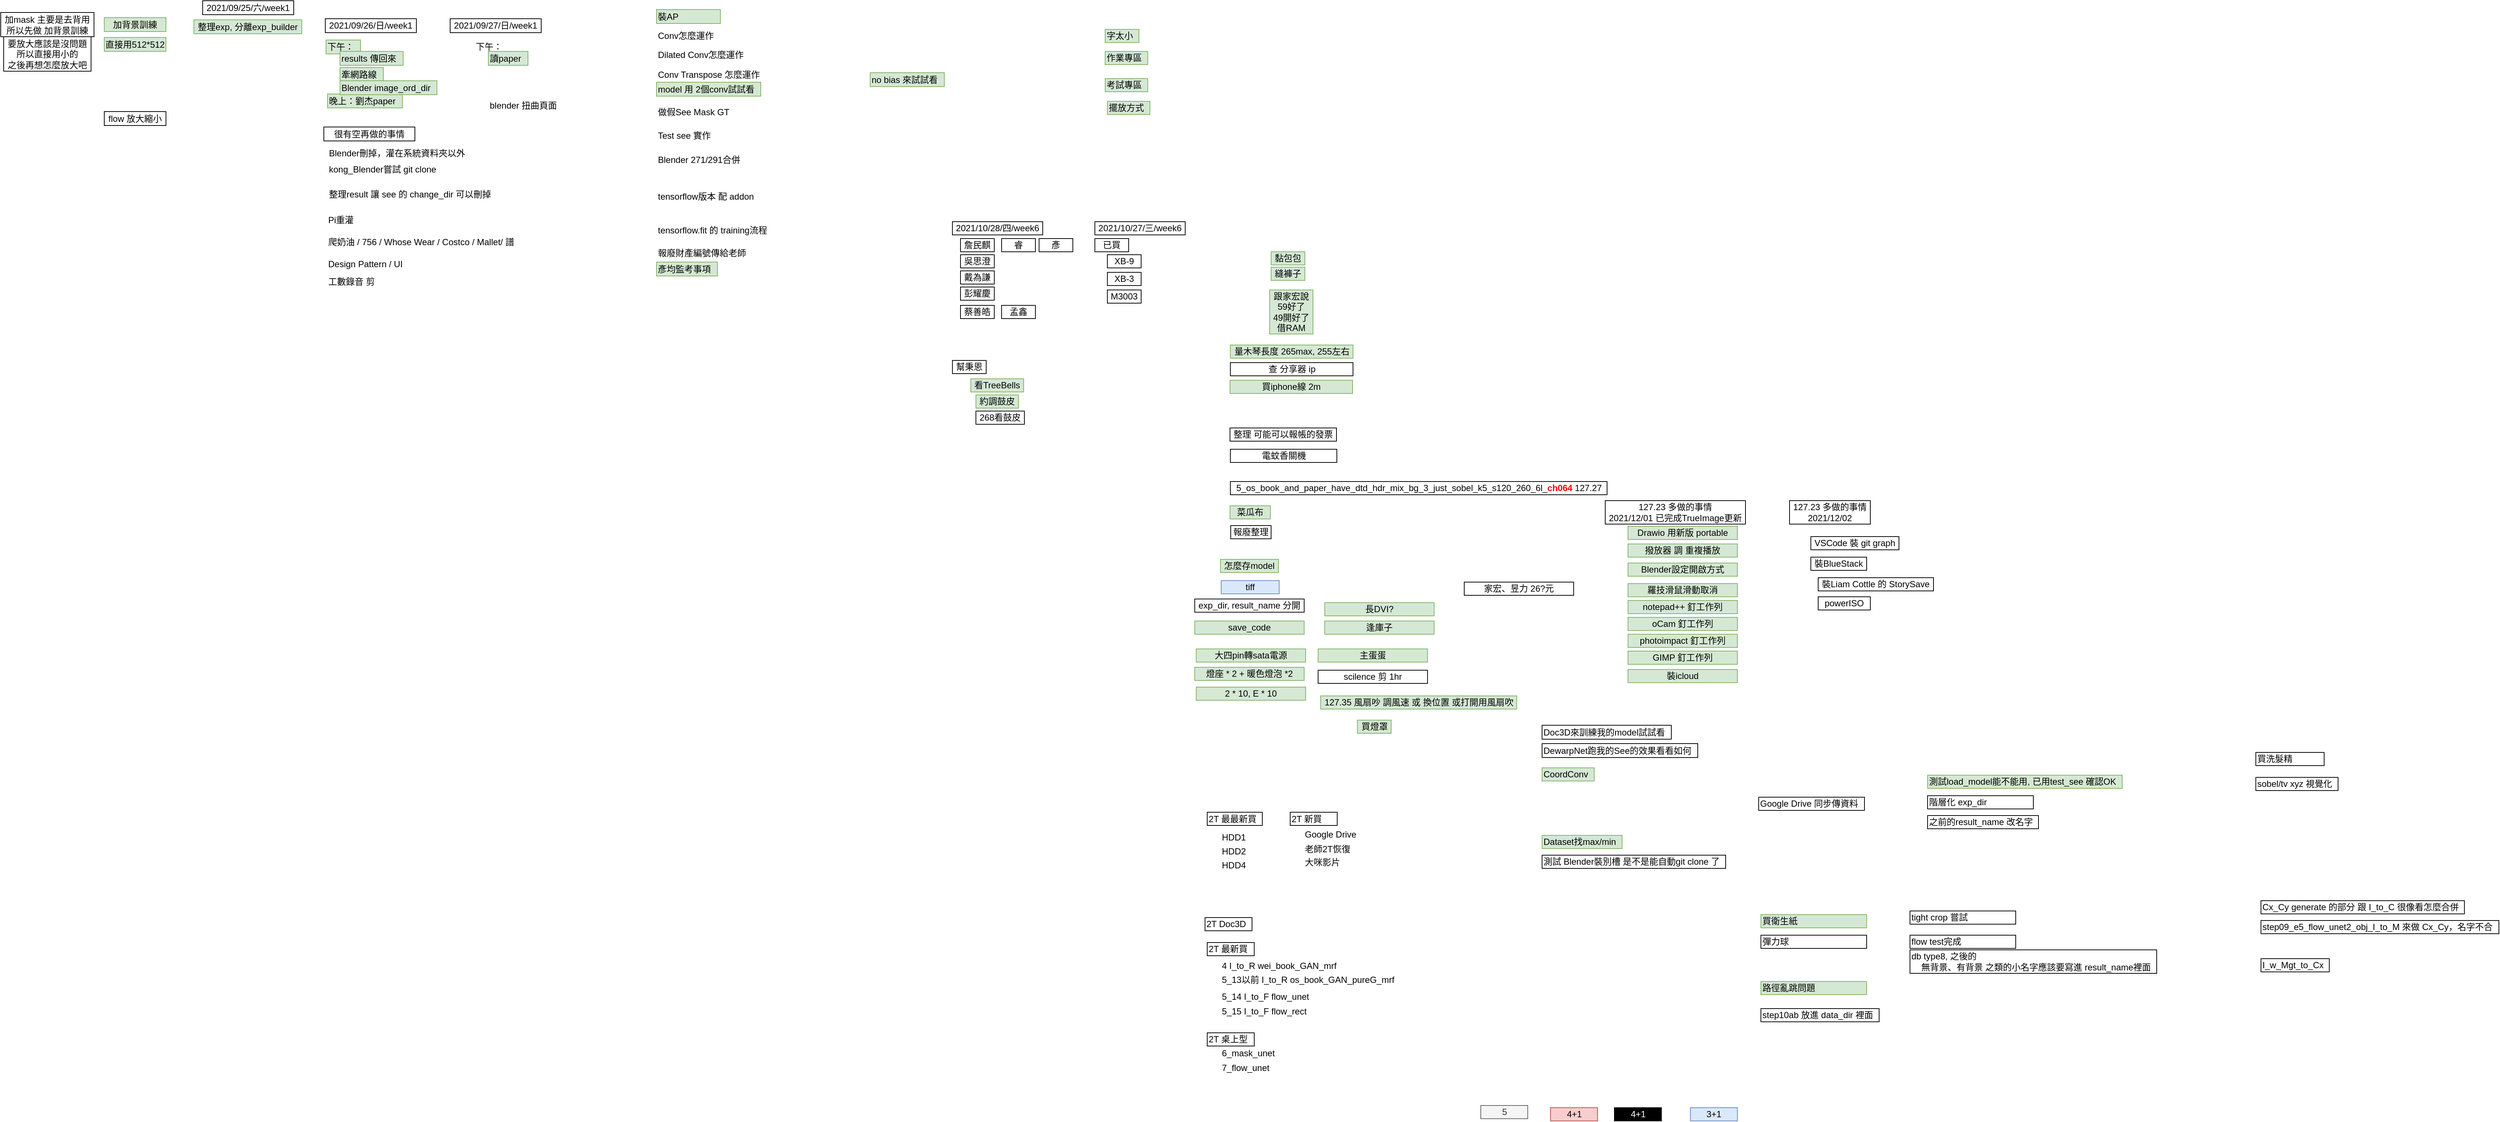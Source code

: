 <mxfile version="15.4.0" type="device"><diagram id="uDpxxkspIteosalT3DO5" name="第1頁"><mxGraphModel dx="1086" dy="806" grid="0" gridSize="1" guides="1" tooltips="1" connect="1" arrows="1" fold="1" page="0" pageScale="1" pageWidth="827" pageHeight="1169" math="0" shadow="0"><root><mxCell id="0"/><mxCell id="1" parent="0"/><mxCell id="Za3MNvNCFRPRlyvjwcOU-1" value="flow 放大縮小" style="rounded=0;whiteSpace=wrap;html=1;" parent="1" vertex="1"><mxGeometry x="340" y="390" width="84" height="19" as="geometry"/></mxCell><mxCell id="Za3MNvNCFRPRlyvjwcOU-2" value="加背景訓練" style="rounded=0;whiteSpace=wrap;html=1;fillColor=#d5e8d4;strokeColor=#82b366;" parent="1" vertex="1"><mxGeometry x="340" y="262" width="84" height="19" as="geometry"/></mxCell><mxCell id="Za3MNvNCFRPRlyvjwcOU-3" value="直接用512*512" style="rounded=0;whiteSpace=wrap;html=1;fillColor=#d5e8d4;strokeColor=#82b366;" parent="1" vertex="1"><mxGeometry x="340" y="289" width="84" height="19" as="geometry"/></mxCell><mxCell id="Za3MNvNCFRPRlyvjwcOU-4" value="加mask 主要是去背用&lt;br&gt;所以先做 加背景訓練" style="rounded=0;whiteSpace=wrap;html=1;" parent="1" vertex="1"><mxGeometry x="199" y="255" width="127" height="33" as="geometry"/></mxCell><mxCell id="Za3MNvNCFRPRlyvjwcOU-5" value="要放大應該是沒問題&lt;br&gt;所以直接用小的&lt;br&gt;之後再想怎麼放大吧" style="rounded=0;whiteSpace=wrap;html=1;" parent="1" vertex="1"><mxGeometry x="203" y="288" width="119" height="47" as="geometry"/></mxCell><mxCell id="7-UM8-9DbwGqeUvCle2g-1" value="整理exp, 分離exp_builder" style="rounded=0;whiteSpace=wrap;html=1;fillColor=#d5e8d4;strokeColor=#82b366;" parent="1" vertex="1"><mxGeometry x="462" y="265" width="147" height="19" as="geometry"/></mxCell><mxCell id="YjZ_832kcg7ZtgB7gZkG-1" value="下午：" style="rounded=0;whiteSpace=wrap;html=1;align=left;strokeColor=#82b366;fillColor=#d5e8d4;" parent="1" vertex="1"><mxGeometry x="642" y="292.5" width="47" height="19" as="geometry"/></mxCell><mxCell id="YjZ_832kcg7ZtgB7gZkG-6" value="晚上：劉杰paper" style="rounded=0;whiteSpace=wrap;html=1;align=left;strokeColor=#82b366;fillColor=#d5e8d4;" parent="1" vertex="1"><mxGeometry x="644" y="366" width="102" height="19" as="geometry"/></mxCell><mxCell id="YjZ_832kcg7ZtgB7gZkG-8" value="2021/09/26/日/week1" style="rounded=0;whiteSpace=wrap;html=1;" parent="1" vertex="1"><mxGeometry x="641" y="263.5" width="124" height="19" as="geometry"/></mxCell><mxCell id="YjZ_832kcg7ZtgB7gZkG-10" value="2021/09/25/六/week1" style="rounded=0;whiteSpace=wrap;html=1;" parent="1" vertex="1"><mxGeometry x="474" y="239" width="124" height="19" as="geometry"/></mxCell><mxCell id="YjZ_832kcg7ZtgB7gZkG-12" value="results 傳回來" style="rounded=0;whiteSpace=wrap;html=1;align=left;strokeColor=#82b366;fillColor=#d5e8d4;" parent="1" vertex="1"><mxGeometry x="661" y="308" width="86" height="19" as="geometry"/></mxCell><mxCell id="YjZ_832kcg7ZtgB7gZkG-13" value="牽網路線" style="rounded=0;whiteSpace=wrap;html=1;align=left;strokeColor=#82b366;fillColor=#d5e8d4;" parent="1" vertex="1"><mxGeometry x="661" y="330" width="59" height="19" as="geometry"/></mxCell><mxCell id="YjZ_832kcg7ZtgB7gZkG-15" value="Blender image_ord_dir&lt;br&gt;" style="rounded=0;whiteSpace=wrap;html=1;align=left;strokeColor=#82b366;fillColor=#d5e8d4;" parent="1" vertex="1"><mxGeometry x="661" y="348" width="132" height="19" as="geometry"/></mxCell><mxCell id="8y5G4Q48BDgz61esXcCY-1" value="很有空再做的事情" style="rounded=0;whiteSpace=wrap;html=1;" parent="1" vertex="1"><mxGeometry x="639" y="411" width="124" height="19" as="geometry"/></mxCell><mxCell id="8y5G4Q48BDgz61esXcCY-2" value="Blender刪掉，灌在系統資料夾以外" style="rounded=0;whiteSpace=wrap;html=1;align=left;strokeColor=none;fillColor=none;" parent="1" vertex="1"><mxGeometry x="644" y="437" width="196" height="19" as="geometry"/></mxCell><mxCell id="8y5G4Q48BDgz61esXcCY-3" value="kong_Blender嘗試 git clone" style="rounded=0;whiteSpace=wrap;html=1;align=left;strokeColor=none;fillColor=none;" parent="1" vertex="1"><mxGeometry x="644" y="459" width="196" height="19" as="geometry"/></mxCell><mxCell id="8y5G4Q48BDgz61esXcCY-5" value="下午：" style="rounded=0;whiteSpace=wrap;html=1;align=left;strokeColor=none;fillColor=none;" parent="1" vertex="1"><mxGeometry x="844" y="292.5" width="47" height="19" as="geometry"/></mxCell><mxCell id="8y5G4Q48BDgz61esXcCY-7" value="2021/09/27/日/week1" style="rounded=0;whiteSpace=wrap;html=1;" parent="1" vertex="1"><mxGeometry x="811" y="263.5" width="124" height="19" as="geometry"/></mxCell><mxCell id="8y5G4Q48BDgz61esXcCY-8" value="讀paper" style="rounded=0;whiteSpace=wrap;html=1;align=left;strokeColor=#82b366;fillColor=#d5e8d4;" parent="1" vertex="1"><mxGeometry x="863" y="308" width="54" height="19" as="geometry"/></mxCell><mxCell id="hG3QWL95dXc5_kRR5VCE-1" value="整理result 讓 see 的 change_dir 可以刪掉" style="rounded=0;whiteSpace=wrap;html=1;align=left;strokeColor=none;fillColor=none;" parent="1" vertex="1"><mxGeometry x="644" y="493" width="232" height="19" as="geometry"/></mxCell><mxCell id="hG3QWL95dXc5_kRR5VCE-2" value="blender 扭曲頁面" style="rounded=0;whiteSpace=wrap;html=1;align=left;strokeColor=none;fillColor=none;" parent="1" vertex="1"><mxGeometry x="863" y="372" width="102" height="19" as="geometry"/></mxCell><mxCell id="-szhbY_fVIkYuJmN7N0B-1" value="model 用 2個conv試試看" style="rounded=0;whiteSpace=wrap;html=1;align=left;strokeColor=#82b366;fillColor=#d5e8d4;" parent="1" vertex="1"><mxGeometry x="1092" y="350" width="142" height="19" as="geometry"/></mxCell><mxCell id="-szhbY_fVIkYuJmN7N0B-2" value="Pi重灌" style="rounded=0;whiteSpace=wrap;html=1;align=left;strokeColor=none;fillColor=none;" parent="1" vertex="1"><mxGeometry x="643" y="528" width="46" height="19" as="geometry"/></mxCell><mxCell id="-szhbY_fVIkYuJmN7N0B-3" value="爬奶油 / 756 / Whose Wear / Costco / Mallet/ 譜" style="rounded=0;whiteSpace=wrap;html=1;align=left;strokeColor=none;fillColor=none;" parent="1" vertex="1"><mxGeometry x="643" y="558" width="264" height="19" as="geometry"/></mxCell><mxCell id="-szhbY_fVIkYuJmN7N0B-4" value="Design Pattern / UI&amp;nbsp;" style="rounded=0;whiteSpace=wrap;html=1;align=left;strokeColor=none;fillColor=none;" parent="1" vertex="1"><mxGeometry x="643" y="588" width="264" height="19" as="geometry"/></mxCell><mxCell id="-szhbY_fVIkYuJmN7N0B-5" value="工數錄音 剪" style="rounded=0;whiteSpace=wrap;html=1;align=left;strokeColor=none;fillColor=none;" parent="1" vertex="1"><mxGeometry x="643" y="612" width="264" height="19" as="geometry"/></mxCell><mxCell id="-szhbY_fVIkYuJmN7N0B-6" value="Conv怎麼運作" style="rounded=0;whiteSpace=wrap;html=1;align=left;strokeColor=none;fillColor=none;" parent="1" vertex="1"><mxGeometry x="1092" y="277" width="87" height="19" as="geometry"/></mxCell><mxCell id="-szhbY_fVIkYuJmN7N0B-7" value="Dilated Conv怎麼運作" style="rounded=0;whiteSpace=wrap;html=1;align=left;strokeColor=none;fillColor=none;" parent="1" vertex="1"><mxGeometry x="1092" y="303" width="128" height="19" as="geometry"/></mxCell><mxCell id="-szhbY_fVIkYuJmN7N0B-9" value="Conv Transpose 怎麼運作" style="rounded=0;whiteSpace=wrap;html=1;align=left;strokeColor=none;fillColor=none;" parent="1" vertex="1"><mxGeometry x="1092" y="330" width="150" height="19" as="geometry"/></mxCell><mxCell id="-szhbY_fVIkYuJmN7N0B-11" value="做假See Mask GT" style="rounded=0;whiteSpace=wrap;html=1;align=left;strokeColor=none;fillColor=none;" parent="1" vertex="1"><mxGeometry x="1092" y="381" width="108" height="19" as="geometry"/></mxCell><mxCell id="-szhbY_fVIkYuJmN7N0B-12" value="Test see 實作" style="rounded=0;whiteSpace=wrap;html=1;align=left;strokeColor=none;fillColor=none;" parent="1" vertex="1"><mxGeometry x="1092" y="413" width="83" height="19" as="geometry"/></mxCell><mxCell id="-szhbY_fVIkYuJmN7N0B-13" value="Blender 271/291合併" style="rounded=0;whiteSpace=wrap;html=1;align=left;strokeColor=none;fillColor=none;" parent="1" vertex="1"><mxGeometry x="1092" y="446" width="123" height="19" as="geometry"/></mxCell><mxCell id="-szhbY_fVIkYuJmN7N0B-14" value="tensorflow版本 配 addon" style="rounded=0;whiteSpace=wrap;html=1;align=left;strokeColor=none;fillColor=none;" parent="1" vertex="1"><mxGeometry x="1092" y="496" width="142" height="19" as="geometry"/></mxCell><mxCell id="-szhbY_fVIkYuJmN7N0B-16" value="tensorflow.fit 的 training流程" style="rounded=0;whiteSpace=wrap;html=1;align=left;strokeColor=none;fillColor=none;" parent="1" vertex="1"><mxGeometry x="1092" y="542" width="160" height="19" as="geometry"/></mxCell><mxCell id="-szhbY_fVIkYuJmN7N0B-18" value="報廢財產編號傳給老師" style="rounded=0;whiteSpace=wrap;html=1;align=left;strokeColor=none;fillColor=none;" parent="1" vertex="1"><mxGeometry x="1092" y="573" width="131" height="19" as="geometry"/></mxCell><mxCell id="-szhbY_fVIkYuJmN7N0B-19" value="彥均監考事項" style="rounded=0;whiteSpace=wrap;html=1;align=left;strokeColor=#82b366;fillColor=#d5e8d4;strokeWidth=1;" parent="1" vertex="1"><mxGeometry x="1092" y="595" width="83" height="19" as="geometry"/></mxCell><mxCell id="-szhbY_fVIkYuJmN7N0B-21" value="DewarpNet跑我的See的效果看看如何" style="rounded=0;whiteSpace=wrap;html=1;align=left;" parent="1" vertex="1"><mxGeometry x="2298" y="1251" width="212" height="19" as="geometry"/></mxCell><mxCell id="-szhbY_fVIkYuJmN7N0B-22" value="Doc3D來訓練我的model試試看" style="rounded=0;whiteSpace=wrap;html=1;align=left;" parent="1" vertex="1"><mxGeometry x="2298" y="1226" width="176" height="19" as="geometry"/></mxCell><mxCell id="-szhbY_fVIkYuJmN7N0B-23" value="no bias 來試試看" style="rounded=0;whiteSpace=wrap;html=1;align=left;strokeColor=#82b366;fillColor=#d5e8d4;" parent="1" vertex="1"><mxGeometry x="1383" y="337" width="101" height="19" as="geometry"/></mxCell><mxCell id="-szhbY_fVIkYuJmN7N0B-24" value="裝AP" style="rounded=0;whiteSpace=wrap;html=1;align=left;strokeColor=#82b366;fillColor=#d5e8d4;" parent="1" vertex="1"><mxGeometry x="1092" y="251" width="87" height="19" as="geometry"/></mxCell><mxCell id="-szhbY_fVIkYuJmN7N0B-25" value="字太小" style="rounded=0;whiteSpace=wrap;html=1;align=left;strokeColor=#82b366;fillColor=#d5e8d4;" parent="1" vertex="1"><mxGeometry x="1703" y="278" width="46" height="18" as="geometry"/></mxCell><mxCell id="-szhbY_fVIkYuJmN7N0B-26" value="作業專區&lt;br&gt;" style="rounded=0;whiteSpace=wrap;html=1;align=left;strokeColor=#82b366;fillColor=#d5e8d4;" parent="1" vertex="1"><mxGeometry x="1703" y="308" width="58" height="18" as="geometry"/></mxCell><mxCell id="-szhbY_fVIkYuJmN7N0B-27" value="考試專區" style="rounded=0;whiteSpace=wrap;html=1;align=left;strokeColor=#82b366;fillColor=#d5e8d4;" parent="1" vertex="1"><mxGeometry x="1703" y="345" width="58" height="18" as="geometry"/></mxCell><mxCell id="-szhbY_fVIkYuJmN7N0B-28" value="擺放方式" style="rounded=0;whiteSpace=wrap;html=1;align=left;strokeColor=#82b366;fillColor=#d5e8d4;" parent="1" vertex="1"><mxGeometry x="1706" y="376" width="58" height="18" as="geometry"/></mxCell><mxCell id="I0VZ1-hL09WGgIWcwjWX-1" value="吳思澄" style="rounded=0;whiteSpace=wrap;html=1;" parent="1" vertex="1"><mxGeometry x="1506" y="585" width="46" height="18" as="geometry"/></mxCell><mxCell id="I0VZ1-hL09WGgIWcwjWX-2" value="詹民麒" style="rounded=0;whiteSpace=wrap;html=1;" parent="1" vertex="1"><mxGeometry x="1506" y="563" width="46" height="18" as="geometry"/></mxCell><mxCell id="I0VZ1-hL09WGgIWcwjWX-3" value="戴為謙" style="rounded=0;whiteSpace=wrap;html=1;" parent="1" vertex="1"><mxGeometry x="1506" y="607" width="46" height="18" as="geometry"/></mxCell><mxCell id="I0VZ1-hL09WGgIWcwjWX-4" value="彭耀慶" style="rounded=0;whiteSpace=wrap;html=1;" parent="1" vertex="1"><mxGeometry x="1506" y="629" width="46" height="18" as="geometry"/></mxCell><mxCell id="I0VZ1-hL09WGgIWcwjWX-5" value="2021/10/28/四/week6" style="rounded=0;whiteSpace=wrap;html=1;" parent="1" vertex="1"><mxGeometry x="1495" y="540" width="123" height="18" as="geometry"/></mxCell><mxCell id="I0VZ1-hL09WGgIWcwjWX-6" value="2021/10/27/三/week6" style="rounded=0;whiteSpace=wrap;html=1;" parent="1" vertex="1"><mxGeometry x="1689" y="540" width="123" height="18" as="geometry"/></mxCell><mxCell id="I0VZ1-hL09WGgIWcwjWX-7" value="XB-9" style="rounded=0;whiteSpace=wrap;html=1;" parent="1" vertex="1"><mxGeometry x="1706" y="585" width="46" height="18" as="geometry"/></mxCell><mxCell id="I0VZ1-hL09WGgIWcwjWX-8" value="XB-3" style="rounded=0;whiteSpace=wrap;html=1;" parent="1" vertex="1"><mxGeometry x="1706" y="609" width="46" height="18" as="geometry"/></mxCell><mxCell id="I0VZ1-hL09WGgIWcwjWX-9" value="M3003" style="rounded=0;whiteSpace=wrap;html=1;" parent="1" vertex="1"><mxGeometry x="1706" y="633" width="46" height="18" as="geometry"/></mxCell><mxCell id="I0VZ1-hL09WGgIWcwjWX-10" value="已買" style="rounded=0;whiteSpace=wrap;html=1;" parent="1" vertex="1"><mxGeometry x="1689" y="563" width="46" height="18" as="geometry"/></mxCell><mxCell id="I0VZ1-hL09WGgIWcwjWX-11" value="看TreeBells" style="rounded=0;whiteSpace=wrap;html=1;fillColor=#d5e8d4;strokeColor=#82b366;" parent="1" vertex="1"><mxGeometry x="1520" y="754" width="72" height="18" as="geometry"/></mxCell><mxCell id="I0VZ1-hL09WGgIWcwjWX-12" value="約調鼓皮" style="rounded=0;whiteSpace=wrap;html=1;fillColor=#d5e8d4;strokeColor=#82b366;" parent="1" vertex="1"><mxGeometry x="1527" y="776" width="58" height="18" as="geometry"/></mxCell><mxCell id="I0VZ1-hL09WGgIWcwjWX-13" value="幫秉恩" style="rounded=0;whiteSpace=wrap;html=1;" parent="1" vertex="1"><mxGeometry x="1495" y="729" width="46" height="18" as="geometry"/></mxCell><mxCell id="fPGKfaNQE9V1lWTOlZ2O-1" value="黏包包" style="rounded=0;whiteSpace=wrap;html=1;fillColor=#d5e8d4;strokeColor=#82b366;" parent="1" vertex="1"><mxGeometry x="1929" y="581" width="46" height="18" as="geometry"/></mxCell><mxCell id="fPGKfaNQE9V1lWTOlZ2O-2" value="縫褲子" style="rounded=0;whiteSpace=wrap;html=1;fillColor=#d5e8d4;strokeColor=#82b366;" parent="1" vertex="1"><mxGeometry x="1929" y="602" width="46" height="18" as="geometry"/></mxCell><mxCell id="fPGKfaNQE9V1lWTOlZ2O-3" value="跟家宏說&lt;br&gt;59好了&lt;br&gt;49開好了&lt;br&gt;借RAM" style="rounded=0;whiteSpace=wrap;html=1;fillColor=#d5e8d4;strokeColor=#82b366;" parent="1" vertex="1"><mxGeometry x="1927" y="633" width="59" height="60" as="geometry"/></mxCell><mxCell id="fPGKfaNQE9V1lWTOlZ2O-4" value="量木琴長度 265max, 255左右" style="rounded=0;whiteSpace=wrap;html=1;fillColor=#d5e8d4;strokeColor=#82b366;" parent="1" vertex="1"><mxGeometry x="1873.5" y="708" width="167" height="18" as="geometry"/></mxCell><mxCell id="fPGKfaNQE9V1lWTOlZ2O-5" value="查 分享器 ip" style="rounded=0;whiteSpace=wrap;html=1;" parent="1" vertex="1"><mxGeometry x="1873.5" y="732" width="167" height="18" as="geometry"/></mxCell><mxCell id="fPGKfaNQE9V1lWTOlZ2O-6" value="買iphone線 2m" style="rounded=0;whiteSpace=wrap;html=1;fillColor=#d5e8d4;strokeColor=#82b366;" parent="1" vertex="1"><mxGeometry x="1873" y="756" width="167" height="18" as="geometry"/></mxCell><mxCell id="QEmrz3CY0vpgoNMgtdOE-1" value="5_os_book_and_paper_have_dtd_hdr_mix_bg_3_just_sobel_k5_s120_260_6l_&lt;b&gt;&lt;font color=&quot;#ff0000&quot;&gt;ch064&lt;/font&gt;&lt;/b&gt; 127.27" style="rounded=0;whiteSpace=wrap;html=1;" parent="1" vertex="1"><mxGeometry x="1873.5" y="894" width="513" height="18" as="geometry"/></mxCell><mxCell id="QEmrz3CY0vpgoNMgtdOE-2" value="整理 可能可以報帳的發票" style="rounded=0;whiteSpace=wrap;html=1;" parent="1" vertex="1"><mxGeometry x="1873" y="821" width="145" height="18" as="geometry"/></mxCell><mxCell id="QEmrz3CY0vpgoNMgtdOE-3" value="電蚊香關機" style="rounded=0;whiteSpace=wrap;html=1;" parent="1" vertex="1"><mxGeometry x="1873.5" y="850" width="145" height="18" as="geometry"/></mxCell><mxCell id="Bo6K6HLFb34cklaW_hLP-1" value="蔡善皓" style="rounded=0;whiteSpace=wrap;html=1;" parent="1" vertex="1"><mxGeometry x="1506" y="654" width="46" height="18" as="geometry"/></mxCell><mxCell id="_4C3WFZaETXj_j84obfW-1" value="睿" style="rounded=0;whiteSpace=wrap;html=1;" parent="1" vertex="1"><mxGeometry x="1562" y="563" width="46" height="18" as="geometry"/></mxCell><mxCell id="_4C3WFZaETXj_j84obfW-2" value="孟鑫" style="rounded=0;whiteSpace=wrap;html=1;" parent="1" vertex="1"><mxGeometry x="1562" y="654" width="46" height="18" as="geometry"/></mxCell><mxCell id="XqHQxLnustpTSt6_s6o5-1" value="彥" style="rounded=0;whiteSpace=wrap;html=1;" parent="1" vertex="1"><mxGeometry x="1613" y="563" width="46" height="18" as="geometry"/></mxCell><mxCell id="dCTGMyUfsefNcdr5QJaF-1" value="菜瓜布" style="rounded=0;whiteSpace=wrap;html=1;fillColor=#d5e8d4;strokeColor=#82b366;" parent="1" vertex="1"><mxGeometry x="1873" y="927" width="55" height="18" as="geometry"/></mxCell><mxCell id="dCTGMyUfsefNcdr5QJaF-2" value="報廢整理" style="rounded=0;whiteSpace=wrap;html=1;" parent="1" vertex="1"><mxGeometry x="1874" y="954" width="55" height="18" as="geometry"/></mxCell><mxCell id="vY2FCdi__bd9QW5V62NL-1" value="怎麼存model" style="rounded=0;whiteSpace=wrap;html=1;fillColor=#d5e8d4;strokeColor=#82b366;" parent="1" vertex="1"><mxGeometry x="1860" y="1000" width="79" height="18" as="geometry"/></mxCell><mxCell id="dOgCvy92DnJN87wMGasZ-1" value="tiff" style="rounded=0;whiteSpace=wrap;html=1;fillColor=#dae8fc;strokeColor=#6c8ebf;" parent="1" vertex="1"><mxGeometry x="1861" y="1029" width="79" height="18" as="geometry"/></mxCell><mxCell id="dOgCvy92DnJN87wMGasZ-3" value="exp_dir, result_name 分開" style="rounded=0;whiteSpace=wrap;html=1;" parent="1" vertex="1"><mxGeometry x="1825" y="1054" width="149" height="18" as="geometry"/></mxCell><mxCell id="iKpveveqbpTPSAL2ZMRT-1" value="save_code" style="rounded=0;whiteSpace=wrap;html=1;fillColor=#d5e8d4;strokeColor=#82b366;" parent="1" vertex="1"><mxGeometry x="1825" y="1084" width="149" height="18" as="geometry"/></mxCell><mxCell id="LdQAi6jqKxuk1QBLoYY1-1" value="逢庫子" style="rounded=0;whiteSpace=wrap;html=1;fillColor=#d5e8d4;strokeColor=#82b366;" parent="1" vertex="1"><mxGeometry x="2002" y="1084" width="149" height="18" as="geometry"/></mxCell><mxCell id="xPXvLTB6MifNpNU-22o_-1" value="長DVI?" style="rounded=0;whiteSpace=wrap;html=1;fillColor=#d5e8d4;strokeColor=#82b366;" parent="1" vertex="1"><mxGeometry x="2002" y="1059" width="149" height="18" as="geometry"/></mxCell><mxCell id="TrfbtWyXk30ZJxiYt_8p-2" value="大四pin轉sata電源" style="rounded=0;whiteSpace=wrap;html=1;fillColor=#d5e8d4;strokeColor=#82b366;" parent="1" vertex="1"><mxGeometry x="1827" y="1122" width="149" height="18" as="geometry"/></mxCell><mxCell id="q8HTu3Boev2juC1MxxVq-1" value="燈座 * 2 + 暖色燈泡 *2" style="rounded=0;whiteSpace=wrap;html=1;fillColor=#d5e8d4;strokeColor=#82b366;" parent="1" vertex="1"><mxGeometry x="1825" y="1147" width="149" height="18" as="geometry"/></mxCell><mxCell id="q8HTu3Boev2juC1MxxVq-2" value="2 * 10, E * 10" style="rounded=0;whiteSpace=wrap;html=1;fillColor=#d5e8d4;strokeColor=#82b366;" parent="1" vertex="1"><mxGeometry x="1827" y="1174" width="149" height="18" as="geometry"/></mxCell><mxCell id="tsexRQnn-749T9InPbCh-2" value="主蛋蛋" style="rounded=0;whiteSpace=wrap;html=1;fillColor=#d5e8d4;strokeColor=#82b366;" parent="1" vertex="1"><mxGeometry x="1993" y="1122" width="149" height="18" as="geometry"/></mxCell><mxCell id="tsexRQnn-749T9InPbCh-4" value="scilence 剪 1hr" style="rounded=0;whiteSpace=wrap;html=1;" parent="1" vertex="1"><mxGeometry x="1993" y="1151" width="149" height="18" as="geometry"/></mxCell><mxCell id="tsexRQnn-749T9InPbCh-5" value="家宏、昱力 26?元" style="rounded=0;whiteSpace=wrap;html=1;" parent="1" vertex="1"><mxGeometry x="2192" y="1031" width="149" height="18" as="geometry"/></mxCell><mxCell id="tsexRQnn-749T9InPbCh-6" value="127.23 多做的事情 &lt;br&gt;2021/12/01 已完成TrueImage更新" style="rounded=0;whiteSpace=wrap;html=1;" parent="1" vertex="1"><mxGeometry x="2384" y="920" width="191" height="32" as="geometry"/></mxCell><mxCell id="tsexRQnn-749T9InPbCh-7" value="Drawio 用新版 portable" style="rounded=0;whiteSpace=wrap;html=1;fillColor=#d5e8d4;strokeColor=#82b366;" parent="1" vertex="1"><mxGeometry x="2415" y="955" width="149" height="18" as="geometry"/></mxCell><mxCell id="ZOMazHKIba1eb9m_Hxli-1" value="127.35 風扇吵 調風速 或 換位置 或打開用風扇吹" style="rounded=0;whiteSpace=wrap;html=1;fillColor=#d5e8d4;strokeColor=#82b366;" parent="1" vertex="1"><mxGeometry x="1996.5" y="1186" width="267" height="18" as="geometry"/></mxCell><mxCell id="ZOMazHKIba1eb9m_Hxli-2" value="買燈罩" style="rounded=0;whiteSpace=wrap;html=1;fillColor=#d5e8d4;strokeColor=#82b366;" parent="1" vertex="1"><mxGeometry x="2046.5" y="1219" width="46" height="18" as="geometry"/></mxCell><mxCell id="ZOMazHKIba1eb9m_Hxli-3" value="撥放器 調 重複播放" style="rounded=0;whiteSpace=wrap;html=1;fillColor=#d5e8d4;strokeColor=#82b366;" parent="1" vertex="1"><mxGeometry x="2415" y="979" width="149" height="18" as="geometry"/></mxCell><mxCell id="ZOMazHKIba1eb9m_Hxli-4" value="2T Doc3D" style="rounded=0;whiteSpace=wrap;html=1;align=left;" parent="1" vertex="1"><mxGeometry x="1839" y="1488" width="64" height="18" as="geometry"/></mxCell><mxCell id="ZOMazHKIba1eb9m_Hxli-5" value="2T 新買" style="rounded=0;whiteSpace=wrap;html=1;align=left;" parent="1" vertex="1"><mxGeometry x="1955" y="1344.5" width="64" height="18" as="geometry"/></mxCell><mxCell id="ZOMazHKIba1eb9m_Hxli-6" value="2T 最新買" style="rounded=0;whiteSpace=wrap;html=1;align=left;" parent="1" vertex="1"><mxGeometry x="1842" y="1522" width="64" height="18" as="geometry"/></mxCell><mxCell id="ZOMazHKIba1eb9m_Hxli-7" value="2T 最最新買" style="rounded=0;whiteSpace=wrap;html=1;align=left;" parent="1" vertex="1"><mxGeometry x="1842" y="1344.5" width="75" height="18" as="geometry"/></mxCell><mxCell id="ZOMazHKIba1eb9m_Hxli-8" value="5" style="rounded=0;whiteSpace=wrap;html=1;fillColor=#f5f5f5;strokeColor=#666666;fontColor=#333333;" parent="1" vertex="1"><mxGeometry x="2214.5" y="1744" width="64" height="18" as="geometry"/></mxCell><mxCell id="ZOMazHKIba1eb9m_Hxli-9" value="4+1" style="rounded=0;whiteSpace=wrap;html=1;fillColor=#f8cecc;strokeColor=#b85450;" parent="1" vertex="1"><mxGeometry x="2309.5" y="1747" width="64" height="18" as="geometry"/></mxCell><mxCell id="ZOMazHKIba1eb9m_Hxli-10" value="4+1" style="rounded=0;whiteSpace=wrap;html=1;fillColor=#000000;fontColor=#FFFFFF;" parent="1" vertex="1"><mxGeometry x="2396.5" y="1747" width="64" height="18" as="geometry"/></mxCell><mxCell id="ZOMazHKIba1eb9m_Hxli-11" value="3+1" style="rounded=0;whiteSpace=wrap;html=1;fillColor=#dae8fc;strokeColor=#6c8ebf;" parent="1" vertex="1"><mxGeometry x="2500" y="1747" width="64" height="18" as="geometry"/></mxCell><mxCell id="ZOMazHKIba1eb9m_Hxli-12" value="Blender設定開啟方式" style="rounded=0;whiteSpace=wrap;html=1;fillColor=#d5e8d4;strokeColor=#82b366;" parent="1" vertex="1"><mxGeometry x="2415" y="1005" width="149" height="18" as="geometry"/></mxCell><mxCell id="ZOMazHKIba1eb9m_Hxli-13" value="CoordConv" style="rounded=0;whiteSpace=wrap;html=1;align=left;fillColor=#d5e8d4;strokeColor=#82b366;" parent="1" vertex="1"><mxGeometry x="2298" y="1284" width="71" height="18" as="geometry"/></mxCell><mxCell id="ZOMazHKIba1eb9m_Hxli-14" value="Dataset找max/min" style="rounded=0;whiteSpace=wrap;html=1;align=left;fillColor=#d5e8d4;strokeColor=#82b366;" parent="1" vertex="1"><mxGeometry x="2298" y="1376" width="109" height="18" as="geometry"/></mxCell><mxCell id="ZOMazHKIba1eb9m_Hxli-15" value="測試load_model能不能用, 已用test_see 確認OK" style="rounded=0;whiteSpace=wrap;html=1;align=left;fillColor=#d5e8d4;strokeColor=#82b366;" parent="1" vertex="1"><mxGeometry x="2823" y="1294" width="265" height="18" as="geometry"/></mxCell><mxCell id="ZOMazHKIba1eb9m_Hxli-16" value="羅技滑鼠滑動取消" style="rounded=0;whiteSpace=wrap;html=1;fillColor=#d5e8d4;strokeColor=#82b366;" parent="1" vertex="1"><mxGeometry x="2415" y="1033" width="149" height="18" as="geometry"/></mxCell><mxCell id="ZOMazHKIba1eb9m_Hxli-17" value="測試 Blender裝別槽 是不是能自動git clone 了" style="rounded=0;whiteSpace=wrap;html=1;align=left;" parent="1" vertex="1"><mxGeometry x="2298" y="1403" width="250" height="18" as="geometry"/></mxCell><mxCell id="P21vKFEXy4GCOygFM2_O-2" value="Google Drive 同步傳資料" style="rounded=0;whiteSpace=wrap;html=1;align=left;" parent="1" vertex="1"><mxGeometry x="2593" y="1324" width="144" height="18" as="geometry"/></mxCell><mxCell id="YPRyxhlkr8Fl0pIq3DKo-1" value="買衛生紙" style="rounded=0;whiteSpace=wrap;html=1;align=left;fillColor=#d5e8d4;strokeColor=#82b366;" parent="1" vertex="1"><mxGeometry x="2596" y="1484" width="144" height="18" as="geometry"/></mxCell><mxCell id="YPRyxhlkr8Fl0pIq3DKo-2" value="彈力球" style="rounded=0;whiteSpace=wrap;html=1;align=left;" parent="1" vertex="1"><mxGeometry x="2596" y="1512" width="144" height="18" as="geometry"/></mxCell><mxCell id="YPRyxhlkr8Fl0pIq3DKo-3" value="notepad++ 釘工作列" style="rounded=0;whiteSpace=wrap;html=1;fillColor=#d5e8d4;strokeColor=#82b366;" parent="1" vertex="1"><mxGeometry x="2415" y="1056" width="149" height="18" as="geometry"/></mxCell><mxCell id="nXalmpZR4IJy-ZRCc58d-1" value="之前的result_name 改名字" style="rounded=0;whiteSpace=wrap;html=1;align=left;" parent="1" vertex="1"><mxGeometry x="2823" y="1349" width="151" height="18" as="geometry"/></mxCell><mxCell id="X45Si22F4h7ubMZwu2Ni-1" value="階層化 exp_dir&lt;br&gt;" style="rounded=0;whiteSpace=wrap;html=1;align=left;" parent="1" vertex="1"><mxGeometry x="2823" y="1322" width="144" height="18" as="geometry"/></mxCell><mxCell id="_W-9As8I0lEV-FE6-Aoj-1" value="路徑亂跳問題" style="rounded=0;whiteSpace=wrap;html=1;align=left;fillColor=#d5e8d4;strokeColor=#82b366;" parent="1" vertex="1"><mxGeometry x="2596" y="1575" width="144" height="18" as="geometry"/></mxCell><mxCell id="_W-9As8I0lEV-FE6-Aoj-2" value="tight crop 嘗試" style="rounded=0;whiteSpace=wrap;html=1;align=left;" parent="1" vertex="1"><mxGeometry x="2799" y="1479" width="144" height="18" as="geometry"/></mxCell><mxCell id="_W-9As8I0lEV-FE6-Aoj-4" value="oCam 釘工作列" style="rounded=0;whiteSpace=wrap;html=1;fillColor=#d5e8d4;strokeColor=#82b366;" parent="1" vertex="1"><mxGeometry x="2415" y="1079" width="149" height="18" as="geometry"/></mxCell><mxCell id="Yq04dcfdnYtgHwR9Y06N-1" value="裝icloud" style="rounded=0;whiteSpace=wrap;html=1;fillColor=#d5e8d4;strokeColor=#82b366;" parent="1" vertex="1"><mxGeometry x="2415" y="1150" width="149" height="18" as="geometry"/></mxCell><mxCell id="Yq04dcfdnYtgHwR9Y06N-2" value="step10ab 放進 data_dir 裡面" style="rounded=0;whiteSpace=wrap;html=1;align=left;" parent="1" vertex="1"><mxGeometry x="2596" y="1612" width="161" height="18" as="geometry"/></mxCell><mxCell id="iDIA7wdNrOSiyL6qgXYf-1" value="photoimpact 釘工作列" style="rounded=0;whiteSpace=wrap;html=1;fillColor=#d5e8d4;strokeColor=#82b366;" parent="1" vertex="1"><mxGeometry x="2415" y="1102" width="149" height="18" as="geometry"/></mxCell><mxCell id="iDIA7wdNrOSiyL6qgXYf-4" value="GIMP 釘工作列" style="rounded=0;whiteSpace=wrap;html=1;fillColor=#d5e8d4;strokeColor=#82b366;" parent="1" vertex="1"><mxGeometry x="2415" y="1125" width="149" height="18" as="geometry"/></mxCell><mxCell id="JPzAO--BctgZX8p-9VZ--1" value="127.23 多做的事情 &lt;br&gt;2021/12/02" style="rounded=0;whiteSpace=wrap;html=1;" parent="1" vertex="1"><mxGeometry x="2635" y="920" width="110" height="32" as="geometry"/></mxCell><mxCell id="JPzAO--BctgZX8p-9VZ--2" value="VSCode 裝 git graph" style="rounded=0;whiteSpace=wrap;html=1;" parent="1" vertex="1"><mxGeometry x="2664" y="969" width="120" height="18" as="geometry"/></mxCell><mxCell id="JPzAO--BctgZX8p-9VZ--4" value="5_14 I_to_F flow_unet" style="rounded=0;whiteSpace=wrap;html=1;align=left;strokeColor=none;" parent="1" vertex="1"><mxGeometry x="1860" y="1587" width="125" height="18" as="geometry"/></mxCell><mxCell id="JPzAO--BctgZX8p-9VZ--8" value="5_15 I_to_F flow_rect" style="rounded=0;whiteSpace=wrap;html=1;align=left;strokeColor=none;" parent="1" vertex="1"><mxGeometry x="1860" y="1607" width="123" height="18" as="geometry"/></mxCell><mxCell id="JPzAO--BctgZX8p-9VZ--9" value="2T 桌上型" style="rounded=0;whiteSpace=wrap;html=1;align=left;" parent="1" vertex="1"><mxGeometry x="1842" y="1645" width="64" height="18" as="geometry"/></mxCell><mxCell id="JPzAO--BctgZX8p-9VZ--10" value="Google Drive" style="rounded=0;whiteSpace=wrap;html=1;align=left;strokeColor=none;" parent="1" vertex="1"><mxGeometry x="1973" y="1365.5" width="95" height="18" as="geometry"/></mxCell><mxCell id="JPzAO--BctgZX8p-9VZ--11" value="老師2T恢復" style="rounded=0;whiteSpace=wrap;html=1;align=left;strokeColor=none;" parent="1" vertex="1"><mxGeometry x="1973" y="1385.5" width="72" height="18" as="geometry"/></mxCell><mxCell id="XSdLHiw3FpTh_LGMu43t-1" value="大咪影片" style="rounded=0;whiteSpace=wrap;html=1;align=left;strokeColor=none;" parent="1" vertex="1"><mxGeometry x="1973" y="1403.5" width="72" height="18" as="geometry"/></mxCell><mxCell id="XSdLHiw3FpTh_LGMu43t-3" value="6_mask_unet" style="rounded=0;whiteSpace=wrap;html=1;align=left;strokeColor=none;" parent="1" vertex="1"><mxGeometry x="1860" y="1664" width="82" height="18" as="geometry"/></mxCell><mxCell id="XSdLHiw3FpTh_LGMu43t-4" value="7_flow_unet" style="rounded=0;whiteSpace=wrap;html=1;align=left;strokeColor=none;" parent="1" vertex="1"><mxGeometry x="1860" y="1684" width="82" height="18" as="geometry"/></mxCell><mxCell id="XSdLHiw3FpTh_LGMu43t-6" value="5_13以前 I_to_R os_book_GAN_pureG_mrf" style="rounded=0;whiteSpace=wrap;html=1;align=left;strokeColor=none;" parent="1" vertex="1"><mxGeometry x="1860" y="1566" width="268" height="14" as="geometry"/></mxCell><mxCell id="XSdLHiw3FpTh_LGMu43t-7" value="4 I_to_R wei_book_GAN_mrf" style="rounded=0;whiteSpace=wrap;html=1;align=left;strokeColor=none;" parent="1" vertex="1"><mxGeometry x="1860" y="1547" width="160" height="14" as="geometry"/></mxCell><mxCell id="ta3zI0TV3MXd8lE0p0KO-1" value="HDD1" style="rounded=0;whiteSpace=wrap;html=1;align=left;strokeColor=none;" parent="1" vertex="1"><mxGeometry x="1860" y="1369.5" width="43" height="18" as="geometry"/></mxCell><mxCell id="ta3zI0TV3MXd8lE0p0KO-2" value="HDD2" style="rounded=0;whiteSpace=wrap;html=1;align=left;strokeColor=none;" parent="1" vertex="1"><mxGeometry x="1860" y="1388.5" width="43" height="18" as="geometry"/></mxCell><mxCell id="ta3zI0TV3MXd8lE0p0KO-3" value="HDD4" style="rounded=0;whiteSpace=wrap;html=1;align=left;strokeColor=none;" parent="1" vertex="1"><mxGeometry x="1860" y="1407.5" width="43" height="18" as="geometry"/></mxCell><mxCell id="AeDCRmdVvtbI-XYKuz3d-1" value="flow test完成" style="rounded=0;whiteSpace=wrap;html=1;align=left;" parent="1" vertex="1"><mxGeometry x="2799" y="1512" width="144" height="18" as="geometry"/></mxCell><mxCell id="AeDCRmdVvtbI-XYKuz3d-2" value="db type8, 之後的 &lt;br&gt;&amp;nbsp; &amp;nbsp; 無背景、有背景 之類的小名字應該要寫進 result_name裡面" style="rounded=0;whiteSpace=wrap;html=1;align=left;" parent="1" vertex="1"><mxGeometry x="2799" y="1532" width="336" height="32" as="geometry"/></mxCell><mxCell id="Z4BhpZLZHYQpwJtuVX-S-1" value="268看鼓皮" style="rounded=0;whiteSpace=wrap;html=1;" parent="1" vertex="1"><mxGeometry x="1527" y="798" width="66" height="18" as="geometry"/></mxCell><mxCell id="4qmeb_2Z70wqbXp3AWYl-1" value="Cx_Cy generate 的部分 跟 I_to_C 很像看怎麼合併" style="rounded=0;whiteSpace=wrap;html=1;align=left;" parent="1" vertex="1"><mxGeometry x="3277" y="1465" width="277" height="18" as="geometry"/></mxCell><mxCell id="4qmeb_2Z70wqbXp3AWYl-2" value="step09_e5_flow_unet2_obj_I_to_M 來做 Cx_Cy，名字不合" style="rounded=0;whiteSpace=wrap;align=left;" parent="1" vertex="1"><mxGeometry x="3277" y="1492" width="324" height="18" as="geometry"/></mxCell><mxCell id="4qmeb_2Z70wqbXp3AWYl-3" value="I_w_Mgt_to_Cx" style="rounded=0;whiteSpace=wrap;align=left;" parent="1" vertex="1"><mxGeometry x="3277" y="1544" width="93" height="18" as="geometry"/></mxCell><mxCell id="jqbhAP_PWROM3XdF8WBr-1" value="買洗髮精" style="rounded=0;whiteSpace=wrap;align=left;" parent="1" vertex="1"><mxGeometry x="3270" y="1263" width="93" height="18" as="geometry"/></mxCell><mxCell id="jqbhAP_PWROM3XdF8WBr-2" value="sobel/tv xyz 視覺化" style="rounded=0;whiteSpace=wrap;align=left;" parent="1" vertex="1"><mxGeometry x="3270" y="1297" width="112" height="18" as="geometry"/></mxCell><mxCell id="g27VMhXFXvXFWgdTyH8S-1" value="裝BlueStack" style="rounded=0;whiteSpace=wrap;html=1;" parent="1" vertex="1"><mxGeometry x="2664" y="997" width="76" height="18" as="geometry"/></mxCell><mxCell id="g27VMhXFXvXFWgdTyH8S-2" value="裝Liam Cottle 的 StorySave" style="rounded=0;whiteSpace=wrap;html=1;" parent="1" vertex="1"><mxGeometry x="2674" y="1025" width="157" height="18" as="geometry"/></mxCell><mxCell id="8Ro4mtxsC54RwHIMcQKu-1" value="powerISO" style="rounded=0;whiteSpace=wrap;html=1;" vertex="1" parent="1"><mxGeometry x="2674" y="1051" width="71" height="18" as="geometry"/></mxCell></root></mxGraphModel></diagram></mxfile>